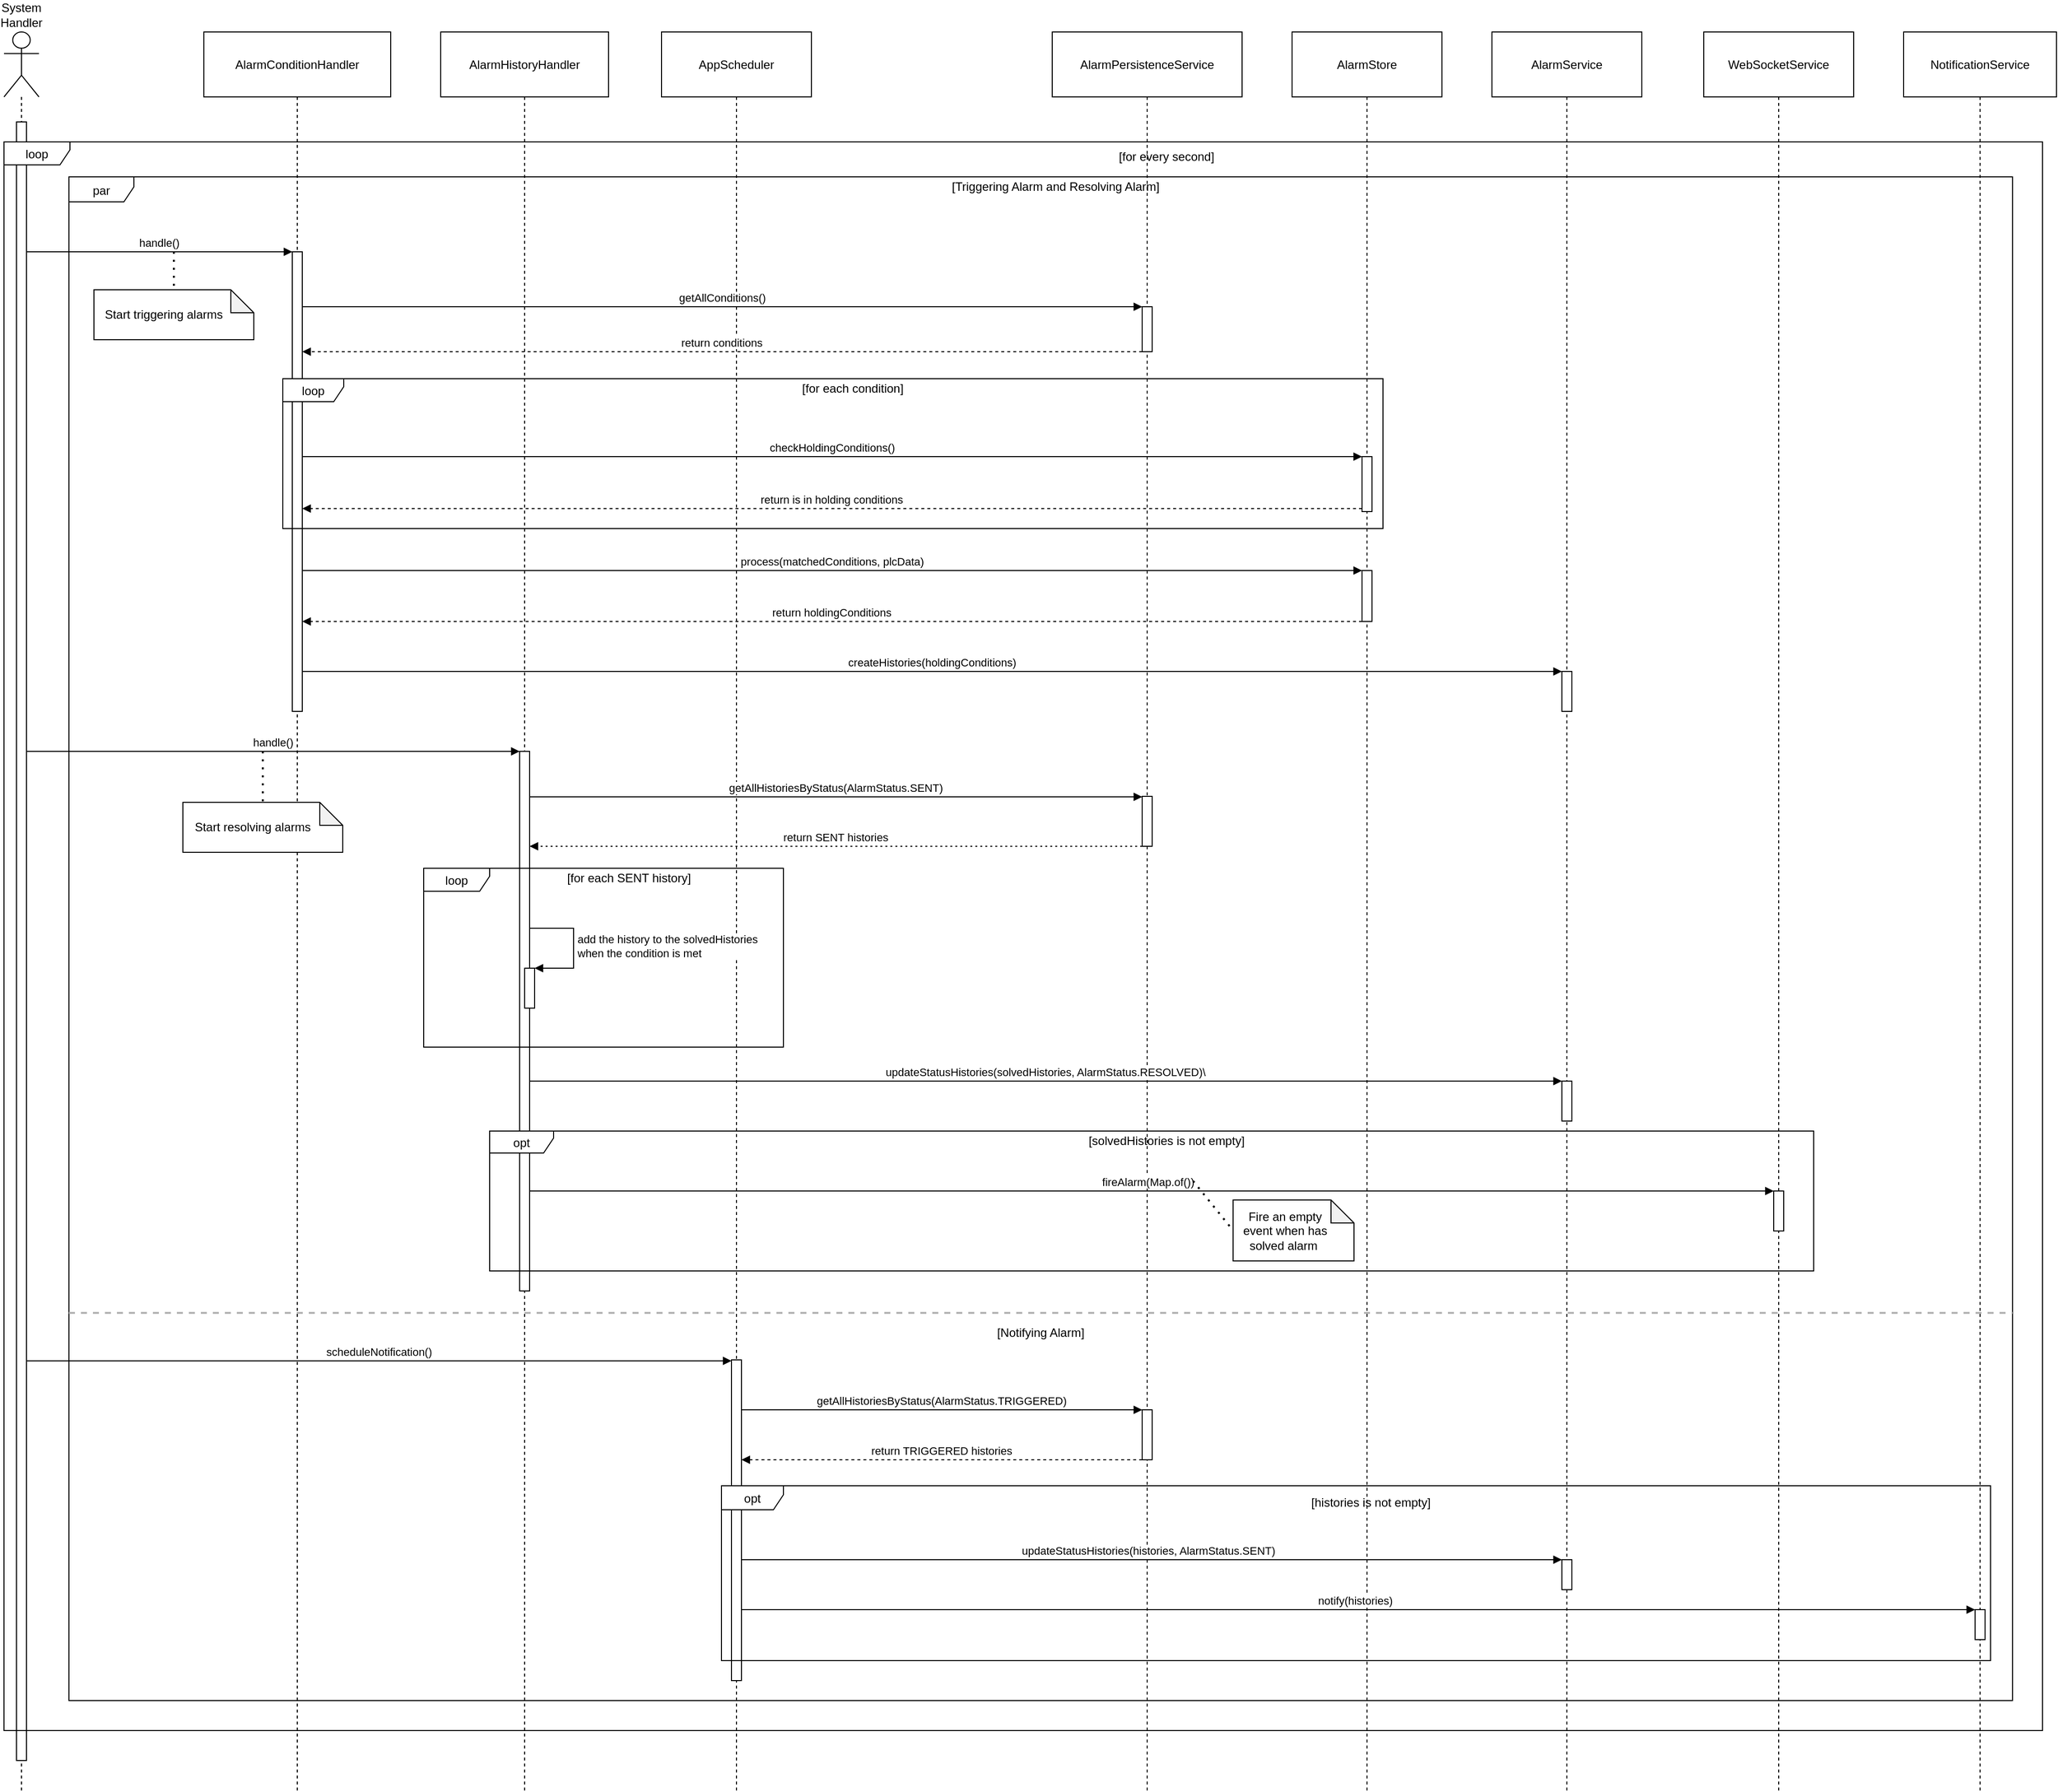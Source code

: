<mxfile version="23.1.5" type="device">
  <diagram name="Page-1" id="Y3-ZoNVP7fB7ggFjIZeu">
    <mxGraphModel dx="5697" dy="4430" grid="1" gridSize="10" guides="1" tooltips="1" connect="1" arrows="1" fold="1" page="1" pageScale="1" pageWidth="850" pageHeight="1100" math="0" shadow="0">
      <root>
        <mxCell id="0" />
        <mxCell id="1" parent="0" />
        <mxCell id="UK-n1BO-FfAP6Dtml6JQ-47" value="System Handler" style="shape=umlLifeline;perimeter=lifelinePerimeter;whiteSpace=wrap;container=1;dropTarget=0;collapsible=0;recursiveResize=0;outlineConnect=0;portConstraint=eastwest;newEdgeStyle={&quot;edgeStyle&quot;:&quot;elbowEdgeStyle&quot;,&quot;elbow&quot;:&quot;vertical&quot;,&quot;curved&quot;:0,&quot;rounded&quot;:0};participant=umlActor;verticalAlign=bottom;labelPosition=center;verticalLabelPosition=top;align=center;size=65;" parent="1" vertex="1">
          <mxGeometry x="20" y="20" width="35" height="1760" as="geometry" />
        </mxCell>
        <mxCell id="PT7jLPXANrUlr4Vnk7FU-3" value="" style="html=1;points=[[0,0,0,0,5],[0,1,0,0,-5],[1,0,0,0,5],[1,1,0,0,-5]];perimeter=orthogonalPerimeter;outlineConnect=0;targetShapes=umlLifeline;portConstraint=eastwest;newEdgeStyle={&quot;curved&quot;:0,&quot;rounded&quot;:0};" vertex="1" parent="UK-n1BO-FfAP6Dtml6JQ-47">
          <mxGeometry x="12.5" y="90" width="10" height="1640" as="geometry" />
        </mxCell>
        <mxCell id="UK-n1BO-FfAP6Dtml6JQ-48" value="AlarmConditionHandler" style="shape=umlLifeline;perimeter=lifelinePerimeter;whiteSpace=wrap;container=1;dropTarget=0;collapsible=0;recursiveResize=0;outlineConnect=0;portConstraint=eastwest;newEdgeStyle={&quot;edgeStyle&quot;:&quot;elbowEdgeStyle&quot;,&quot;elbow&quot;:&quot;vertical&quot;,&quot;curved&quot;:0,&quot;rounded&quot;:0};size=65;" parent="1" vertex="1">
          <mxGeometry x="220" y="20" width="187" height="1760" as="geometry" />
        </mxCell>
        <mxCell id="UK-n1BO-FfAP6Dtml6JQ-49" value="AlarmHistoryHandler" style="shape=umlLifeline;perimeter=lifelinePerimeter;whiteSpace=wrap;container=1;dropTarget=0;collapsible=0;recursiveResize=0;outlineConnect=0;portConstraint=eastwest;newEdgeStyle={&quot;edgeStyle&quot;:&quot;elbowEdgeStyle&quot;,&quot;elbow&quot;:&quot;vertical&quot;,&quot;curved&quot;:0,&quot;rounded&quot;:0};size=65;" parent="1" vertex="1">
          <mxGeometry x="457" y="20" width="168" height="1760" as="geometry" />
        </mxCell>
        <mxCell id="UK-n1BO-FfAP6Dtml6JQ-50" value="AppScheduler" style="shape=umlLifeline;perimeter=lifelinePerimeter;whiteSpace=wrap;container=1;dropTarget=0;collapsible=0;recursiveResize=0;outlineConnect=0;portConstraint=eastwest;newEdgeStyle={&quot;edgeStyle&quot;:&quot;elbowEdgeStyle&quot;,&quot;elbow&quot;:&quot;vertical&quot;,&quot;curved&quot;:0,&quot;rounded&quot;:0};size=65;" parent="1" vertex="1">
          <mxGeometry x="678" y="20" width="150" height="1760" as="geometry" />
        </mxCell>
        <mxCell id="UK-n1BO-FfAP6Dtml6JQ-51" value="AlarmPersistenceService" style="shape=umlLifeline;perimeter=lifelinePerimeter;whiteSpace=wrap;container=1;dropTarget=0;collapsible=0;recursiveResize=0;outlineConnect=0;portConstraint=eastwest;newEdgeStyle={&quot;edgeStyle&quot;:&quot;elbowEdgeStyle&quot;,&quot;elbow&quot;:&quot;vertical&quot;,&quot;curved&quot;:0,&quot;rounded&quot;:0};size=65;" parent="1" vertex="1">
          <mxGeometry x="1069" y="20" width="190" height="1760" as="geometry" />
        </mxCell>
        <mxCell id="UK-n1BO-FfAP6Dtml6JQ-52" value="" style="points=[];perimeter=orthogonalPerimeter;outlineConnect=0;targetShapes=umlLifeline;portConstraint=eastwest;newEdgeStyle={&quot;edgeStyle&quot;:&quot;elbowEdgeStyle&quot;,&quot;elbow&quot;:&quot;vertical&quot;,&quot;curved&quot;:0,&quot;rounded&quot;:0}" parent="UK-n1BO-FfAP6Dtml6JQ-51" vertex="1">
          <mxGeometry x="90" y="275" width="10" height="45" as="geometry" />
        </mxCell>
        <mxCell id="UK-n1BO-FfAP6Dtml6JQ-53" value="" style="points=[];perimeter=orthogonalPerimeter;outlineConnect=0;targetShapes=umlLifeline;portConstraint=eastwest;newEdgeStyle={&quot;edgeStyle&quot;:&quot;elbowEdgeStyle&quot;,&quot;elbow&quot;:&quot;vertical&quot;,&quot;curved&quot;:0,&quot;rounded&quot;:0}" parent="UK-n1BO-FfAP6Dtml6JQ-51" vertex="1">
          <mxGeometry x="90" y="1379" width="10" height="50" as="geometry" />
        </mxCell>
        <mxCell id="UK-n1BO-FfAP6Dtml6JQ-101" value="" style="points=[];perimeter=orthogonalPerimeter;outlineConnect=0;targetShapes=umlLifeline;portConstraint=eastwest;newEdgeStyle={&quot;edgeStyle&quot;:&quot;elbowEdgeStyle&quot;,&quot;elbow&quot;:&quot;vertical&quot;,&quot;curved&quot;:0,&quot;rounded&quot;:0}" parent="UK-n1BO-FfAP6Dtml6JQ-51" vertex="1">
          <mxGeometry x="90" y="765" width="10" height="50" as="geometry" />
        </mxCell>
        <mxCell id="UK-n1BO-FfAP6Dtml6JQ-55" value="AlarmStore" style="shape=umlLifeline;perimeter=lifelinePerimeter;whiteSpace=wrap;container=1;dropTarget=0;collapsible=0;recursiveResize=0;outlineConnect=0;portConstraint=eastwest;newEdgeStyle={&quot;edgeStyle&quot;:&quot;elbowEdgeStyle&quot;,&quot;elbow&quot;:&quot;vertical&quot;,&quot;curved&quot;:0,&quot;rounded&quot;:0};size=65;" parent="1" vertex="1">
          <mxGeometry x="1309" y="20" width="150" height="1760" as="geometry" />
        </mxCell>
        <mxCell id="UK-n1BO-FfAP6Dtml6JQ-56" value="" style="points=[];perimeter=orthogonalPerimeter;outlineConnect=0;targetShapes=umlLifeline;portConstraint=eastwest;newEdgeStyle={&quot;edgeStyle&quot;:&quot;elbowEdgeStyle&quot;,&quot;elbow&quot;:&quot;vertical&quot;,&quot;curved&quot;:0,&quot;rounded&quot;:0}" parent="UK-n1BO-FfAP6Dtml6JQ-55" vertex="1">
          <mxGeometry x="70" y="425" width="10" height="55" as="geometry" />
        </mxCell>
        <mxCell id="6E0PhpQqolpPUcURHU3V-2" value="" style="points=[];perimeter=orthogonalPerimeter;outlineConnect=0;targetShapes=umlLifeline;portConstraint=eastwest;newEdgeStyle={&quot;edgeStyle&quot;:&quot;elbowEdgeStyle&quot;,&quot;elbow&quot;:&quot;vertical&quot;,&quot;curved&quot;:0,&quot;rounded&quot;:0}" parent="UK-n1BO-FfAP6Dtml6JQ-55" vertex="1">
          <mxGeometry x="70" y="539" width="10" height="51" as="geometry" />
        </mxCell>
        <mxCell id="UK-n1BO-FfAP6Dtml6JQ-57" value="AlarmService" style="shape=umlLifeline;perimeter=lifelinePerimeter;whiteSpace=wrap;container=1;dropTarget=0;collapsible=0;recursiveResize=0;outlineConnect=0;portConstraint=eastwest;newEdgeStyle={&quot;edgeStyle&quot;:&quot;elbowEdgeStyle&quot;,&quot;elbow&quot;:&quot;vertical&quot;,&quot;curved&quot;:0,&quot;rounded&quot;:0};size=65;" parent="1" vertex="1">
          <mxGeometry x="1509" y="20" width="150" height="1760" as="geometry" />
        </mxCell>
        <mxCell id="UK-n1BO-FfAP6Dtml6JQ-58" value="WebSocketService" style="shape=umlLifeline;perimeter=lifelinePerimeter;whiteSpace=wrap;container=1;dropTarget=0;collapsible=0;recursiveResize=0;outlineConnect=0;portConstraint=eastwest;newEdgeStyle={&quot;edgeStyle&quot;:&quot;elbowEdgeStyle&quot;,&quot;elbow&quot;:&quot;vertical&quot;,&quot;curved&quot;:0,&quot;rounded&quot;:0};size=65;" parent="1" vertex="1">
          <mxGeometry x="1721" y="20" width="150" height="1760" as="geometry" />
        </mxCell>
        <mxCell id="UK-n1BO-FfAP6Dtml6JQ-110" value="" style="points=[];perimeter=orthogonalPerimeter;outlineConnect=0;targetShapes=umlLifeline;portConstraint=eastwest;newEdgeStyle={&quot;edgeStyle&quot;:&quot;elbowEdgeStyle&quot;,&quot;elbow&quot;:&quot;vertical&quot;,&quot;curved&quot;:0,&quot;rounded&quot;:0}" parent="UK-n1BO-FfAP6Dtml6JQ-58" vertex="1">
          <mxGeometry x="70" y="1160" width="10" height="40" as="geometry" />
        </mxCell>
        <mxCell id="UK-n1BO-FfAP6Dtml6JQ-59" value="NotificationService" style="shape=umlLifeline;perimeter=lifelinePerimeter;whiteSpace=wrap;container=1;dropTarget=0;collapsible=0;recursiveResize=0;outlineConnect=0;portConstraint=eastwest;newEdgeStyle={&quot;edgeStyle&quot;:&quot;elbowEdgeStyle&quot;,&quot;elbow&quot;:&quot;vertical&quot;,&quot;curved&quot;:0,&quot;rounded&quot;:0};size=65;" parent="1" vertex="1">
          <mxGeometry x="1921" y="20" width="153" height="1760" as="geometry" />
        </mxCell>
        <mxCell id="UK-n1BO-FfAP6Dtml6JQ-68" value="par" style="shape=umlFrame;pointerEvents=0;dropTarget=0;strokeColor=#000000;height=25;width=65;strokeWidth=1;verticalAlign=top;" parent="1" vertex="1">
          <mxGeometry x="85" y="165" width="1945" height="1525" as="geometry" />
        </mxCell>
        <mxCell id="UK-n1BO-FfAP6Dtml6JQ-69" value="[Triggering Alarm and Resolving Alarm]" style="text;strokeColor=none;fillColor=none;align=center;verticalAlign=middle;whiteSpace=wrap;" parent="UK-n1BO-FfAP6Dtml6JQ-68" vertex="1">
          <mxGeometry x="30.186" width="1914.814" height="20.622" as="geometry" />
        </mxCell>
        <mxCell id="UK-n1BO-FfAP6Dtml6JQ-70" value="[Notifying Alarm]" style="shape=line;dashed=1;whiteSpace=wrap;verticalAlign=top;labelPosition=center;verticalLabelPosition=bottom;align=center;strokeColor=#B3B3B3;strokeWidth=2;fontSize=12;" parent="UK-n1BO-FfAP6Dtml6JQ-68" vertex="1">
          <mxGeometry y="1131.368" width="1945" height="11.342" as="geometry" />
        </mxCell>
        <mxCell id="UK-n1BO-FfAP6Dtml6JQ-72" value="handle()" style="verticalAlign=bottom;endArrow=block;edgeStyle=elbowEdgeStyle;elbow=vertical;curved=0;rounded=0;" parent="1" edge="1" source="PT7jLPXANrUlr4Vnk7FU-3">
          <mxGeometry relative="1" as="geometry">
            <Array as="points">
              <mxPoint x="214" y="240" />
            </Array>
            <mxPoint x="37.535" y="240" as="sourcePoint" />
            <mxPoint x="308.5" y="240" as="targetPoint" />
          </mxGeometry>
        </mxCell>
        <mxCell id="UK-n1BO-FfAP6Dtml6JQ-73" value="getAllConditions()" style="verticalAlign=bottom;endArrow=block;edgeStyle=elbowEdgeStyle;elbow=vertical;curved=0;rounded=0;" parent="1" source="UK-n1BO-FfAP6Dtml6JQ-95" target="UK-n1BO-FfAP6Dtml6JQ-52" edge="1">
          <mxGeometry relative="1" as="geometry">
            <Array as="points">
              <mxPoint x="751" y="295" />
            </Array>
          </mxGeometry>
        </mxCell>
        <mxCell id="UK-n1BO-FfAP6Dtml6JQ-74" value="return conditions" style="verticalAlign=bottom;endArrow=block;edgeStyle=elbowEdgeStyle;elbow=vertical;curved=0;rounded=0;dashed=1;" parent="1" source="UK-n1BO-FfAP6Dtml6JQ-52" edge="1">
          <mxGeometry relative="1" as="geometry">
            <Array as="points">
              <mxPoint x="749" y="340" />
            </Array>
            <mxPoint x="1159" y="340" as="sourcePoint" />
            <mxPoint x="318.5" y="340" as="targetPoint" />
          </mxGeometry>
        </mxCell>
        <mxCell id="UK-n1BO-FfAP6Dtml6JQ-75" value="checkHoldingConditions()" style="verticalAlign=bottom;endArrow=block;edgeStyle=elbowEdgeStyle;elbow=vertical;curved=0;rounded=0;" parent="1" source="UK-n1BO-FfAP6Dtml6JQ-95" target="UK-n1BO-FfAP6Dtml6JQ-56" edge="1">
          <mxGeometry relative="1" as="geometry">
            <Array as="points">
              <mxPoint x="861" y="445" />
            </Array>
          </mxGeometry>
        </mxCell>
        <mxCell id="UK-n1BO-FfAP6Dtml6JQ-76" value="return is in holding conditions" style="verticalAlign=bottom;endArrow=block;edgeStyle=elbowEdgeStyle;elbow=vertical;curved=0;rounded=0;dashed=1;" parent="1" source="UK-n1BO-FfAP6Dtml6JQ-56" target="UK-n1BO-FfAP6Dtml6JQ-95" edge="1">
          <mxGeometry relative="1" as="geometry">
            <Array as="points">
              <mxPoint x="859" y="497" />
            </Array>
            <mxPoint x="330" y="497" as="targetPoint" />
          </mxGeometry>
        </mxCell>
        <mxCell id="UK-n1BO-FfAP6Dtml6JQ-77" value="process(matchedConditions, plcData)" style="verticalAlign=bottom;endArrow=block;edgeStyle=elbowEdgeStyle;elbow=vertical;curved=0;rounded=0;" parent="1" source="UK-n1BO-FfAP6Dtml6JQ-95" target="6E0PhpQqolpPUcURHU3V-2" edge="1">
          <mxGeometry relative="1" as="geometry">
            <Array as="points">
              <mxPoint x="859" y="559" />
            </Array>
          </mxGeometry>
        </mxCell>
        <mxCell id="UK-n1BO-FfAP6Dtml6JQ-78" value="return holdingConditions" style="verticalAlign=bottom;endArrow=block;edgeStyle=elbowEdgeStyle;elbow=vertical;curved=0;rounded=0;dashed=1;" parent="1" source="6E0PhpQqolpPUcURHU3V-2" target="UK-n1BO-FfAP6Dtml6JQ-95" edge="1">
          <mxGeometry relative="1" as="geometry">
            <Array as="points">
              <mxPoint x="1370" y="610" />
            </Array>
            <mxPoint x="330" y="610" as="targetPoint" />
          </mxGeometry>
        </mxCell>
        <mxCell id="UK-n1BO-FfAP6Dtml6JQ-79" value="createHistories(holdingConditions)" style="verticalAlign=bottom;endArrow=block;edgeStyle=elbowEdgeStyle;elbow=vertical;curved=0;rounded=0;" parent="1" edge="1">
          <mxGeometry relative="1" as="geometry">
            <Array as="points">
              <mxPoint x="961" y="660" />
            </Array>
            <mxPoint x="318.5" y="660" as="sourcePoint" />
            <mxPoint x="1579" y="660" as="targetPoint" />
          </mxGeometry>
        </mxCell>
        <mxCell id="UK-n1BO-FfAP6Dtml6JQ-80" value="scheduleNotification()" style="verticalAlign=bottom;endArrow=block;edgeStyle=elbowEdgeStyle;elbow=vertical;curved=0;rounded=0;" parent="1" target="UK-n1BO-FfAP6Dtml6JQ-97" edge="1" source="PT7jLPXANrUlr4Vnk7FU-3">
          <mxGeometry relative="1" as="geometry">
            <Array as="points">
              <mxPoint x="434" y="1350" />
            </Array>
            <mxPoint x="36.462" y="1350" as="sourcePoint" />
            <mxPoint x="752.5" y="1350" as="targetPoint" />
          </mxGeometry>
        </mxCell>
        <mxCell id="UK-n1BO-FfAP6Dtml6JQ-81" value="getAllHistoriesByStatus(AlarmStatus.TRIGGERED)" style="verticalAlign=bottom;endArrow=block;edgeStyle=elbowEdgeStyle;elbow=vertical;curved=0;rounded=0;" parent="1" edge="1">
          <mxGeometry relative="1" as="geometry">
            <Array as="points">
              <mxPoint x="971" y="1399" />
            </Array>
            <mxPoint x="758" y="1399" as="sourcePoint" />
            <mxPoint x="1159" y="1399" as="targetPoint" />
          </mxGeometry>
        </mxCell>
        <mxCell id="UK-n1BO-FfAP6Dtml6JQ-82" value="return TRIGGERED histories" style="verticalAlign=bottom;endArrow=block;edgeStyle=elbowEdgeStyle;elbow=vertical;curved=0;rounded=0;dashed=1;" parent="1" source="UK-n1BO-FfAP6Dtml6JQ-53" edge="1">
          <mxGeometry relative="1" as="geometry">
            <Array as="points">
              <mxPoint x="969" y="1449" />
            </Array>
            <mxPoint x="1163.5" y="1449" as="sourcePoint" />
            <mxPoint x="758" y="1449" as="targetPoint" />
          </mxGeometry>
        </mxCell>
        <mxCell id="UK-n1BO-FfAP6Dtml6JQ-83" value="updateStatusHistories(histories, AlarmStatus.SENT)" style="verticalAlign=bottom;endArrow=block;edgeStyle=elbowEdgeStyle;elbow=vertical;curved=0;rounded=0;" parent="1" edge="1">
          <mxGeometry relative="1" as="geometry">
            <Array as="points">
              <mxPoint x="1179" y="1549" />
            </Array>
            <mxPoint x="751.962" y="1549.0" as="sourcePoint" />
            <mxPoint x="1579" y="1549" as="targetPoint" />
          </mxGeometry>
        </mxCell>
        <mxCell id="UK-n1BO-FfAP6Dtml6JQ-84" value="notify(histories)" style="verticalAlign=bottom;endArrow=block;edgeStyle=elbowEdgeStyle;elbow=vertical;curved=0;rounded=0;" parent="1" edge="1">
          <mxGeometry relative="1" as="geometry">
            <Array as="points">
              <mxPoint x="1388" y="1599" />
            </Array>
            <mxPoint x="751.962" y="1599" as="sourcePoint" />
            <mxPoint x="1992.5" y="1599" as="targetPoint" />
          </mxGeometry>
        </mxCell>
        <mxCell id="UK-n1BO-FfAP6Dtml6JQ-85" value="handle()" style="verticalAlign=bottom;endArrow=block;edgeStyle=elbowEdgeStyle;elbow=vertical;curved=0;rounded=0;" parent="1" target="UK-n1BO-FfAP6Dtml6JQ-104" edge="1" source="PT7jLPXANrUlr4Vnk7FU-3">
          <mxGeometry relative="1" as="geometry">
            <Array as="points">
              <mxPoint x="328" y="740" />
            </Array>
            <mxPoint x="36.182" y="740" as="sourcePoint" />
            <mxPoint x="540.5" y="740" as="targetPoint" />
          </mxGeometry>
        </mxCell>
        <mxCell id="UK-n1BO-FfAP6Dtml6JQ-86" value="getAllHistoriesByStatus(AlarmStatus.SENT)" style="verticalAlign=bottom;endArrow=block;edgeStyle=elbowEdgeStyle;elbow=vertical;curved=0;rounded=0;exitX=1.018;exitY=0.101;exitDx=0;exitDy=0;exitPerimeter=0;" parent="1" edge="1">
          <mxGeometry relative="1" as="geometry">
            <Array as="points" />
            <mxPoint x="546.18" y="785.54" as="sourcePoint" />
            <mxPoint x="1159" y="785.765" as="targetPoint" />
          </mxGeometry>
        </mxCell>
        <mxCell id="UK-n1BO-FfAP6Dtml6JQ-87" value="return SENT histories" style="verticalAlign=bottom;endArrow=block;edgeStyle=elbowEdgeStyle;elbow=vertical;curved=0;rounded=0;dashed=1;dashPattern=2 3;" parent="1" source="UK-n1BO-FfAP6Dtml6JQ-101" target="UK-n1BO-FfAP6Dtml6JQ-104" edge="1">
          <mxGeometry relative="1" as="geometry">
            <Array as="points">
              <mxPoint x="863" y="835" />
            </Array>
            <mxPoint x="1163.5" y="835.0" as="sourcePoint" />
            <mxPoint x="539.682" y="835.0" as="targetPoint" />
          </mxGeometry>
        </mxCell>
        <mxCell id="UK-n1BO-FfAP6Dtml6JQ-89" value="updateStatusHistories(solvedHistories, AlarmStatus.RESOLVED)\" style="verticalAlign=bottom;endArrow=block;edgeStyle=elbowEdgeStyle;elbow=vertical;curved=0;rounded=0;" parent="1" target="UK-n1BO-FfAP6Dtml6JQ-109" edge="1">
          <mxGeometry relative="1" as="geometry">
            <Array as="points">
              <mxPoint x="1075" y="1070" />
            </Array>
            <mxPoint x="546" y="1070" as="sourcePoint" />
            <mxPoint x="1579" y="1070" as="targetPoint" />
          </mxGeometry>
        </mxCell>
        <mxCell id="UK-n1BO-FfAP6Dtml6JQ-90" value="fireAlarm(Map.of())" style="verticalAlign=bottom;endArrow=block;edgeStyle=elbowEdgeStyle;elbow=vertical;curved=0;rounded=0;" parent="1" target="UK-n1BO-FfAP6Dtml6JQ-110" edge="1">
          <mxGeometry relative="1" as="geometry">
            <Array as="points">
              <mxPoint x="1184" y="1180" />
            </Array>
            <mxPoint x="539.682" y="1180" as="sourcePoint" />
            <mxPoint x="1795.5" y="1180" as="targetPoint" />
          </mxGeometry>
        </mxCell>
        <mxCell id="UK-n1BO-FfAP6Dtml6JQ-95" value="" style="html=1;points=[[0,0,0,0,5],[0,1,0,0,-5],[1,0,0,0,5],[1,1,0,0,-5]];perimeter=orthogonalPerimeter;outlineConnect=0;targetShapes=umlLifeline;portConstraint=eastwest;newEdgeStyle={&quot;curved&quot;:0,&quot;rounded&quot;:0};" parent="1" vertex="1">
          <mxGeometry x="308.5" y="240" width="10" height="460" as="geometry" />
        </mxCell>
        <mxCell id="UK-n1BO-FfAP6Dtml6JQ-60" value="loop" style="shape=umlFrame;pointerEvents=0;dropTarget=0;strokeColor=#000000;height=23;width=61;strokeWidth=1;" parent="1" vertex="1">
          <mxGeometry x="299" y="367" width="1101" height="150" as="geometry" />
        </mxCell>
        <mxCell id="UK-n1BO-FfAP6Dtml6JQ-61" value="[for each condition]" style="text;strokeColor=none;fillColor=none;align=center;verticalAlign=middle;whiteSpace=wrap;" parent="UK-n1BO-FfAP6Dtml6JQ-60" vertex="1">
          <mxGeometry x="40" width="1061" height="20" as="geometry" />
        </mxCell>
        <mxCell id="UK-n1BO-FfAP6Dtml6JQ-96" value="" style="points=[];perimeter=orthogonalPerimeter;outlineConnect=0;targetShapes=umlLifeline;portConstraint=eastwest;newEdgeStyle={&quot;edgeStyle&quot;:&quot;elbowEdgeStyle&quot;,&quot;elbow&quot;:&quot;vertical&quot;,&quot;curved&quot;:0,&quot;rounded&quot;:0}" parent="1" vertex="1">
          <mxGeometry x="1579" y="660" width="10" height="40" as="geometry" />
        </mxCell>
        <mxCell id="UK-n1BO-FfAP6Dtml6JQ-97" value="" style="html=1;points=[[0,0,0,0,5],[0,1,0,0,-5],[1,0,0,0,5],[1,1,0,0,-5]];perimeter=orthogonalPerimeter;outlineConnect=0;targetShapes=umlLifeline;portConstraint=eastwest;newEdgeStyle={&quot;curved&quot;:0,&quot;rounded&quot;:0};" parent="1" vertex="1">
          <mxGeometry x="748" y="1349" width="10" height="321" as="geometry" />
        </mxCell>
        <mxCell id="UK-n1BO-FfAP6Dtml6JQ-98" value="" style="points=[];perimeter=orthogonalPerimeter;outlineConnect=0;targetShapes=umlLifeline;portConstraint=eastwest;newEdgeStyle={&quot;edgeStyle&quot;:&quot;elbowEdgeStyle&quot;,&quot;elbow&quot;:&quot;vertical&quot;,&quot;curved&quot;:0,&quot;rounded&quot;:0}" parent="1" vertex="1">
          <mxGeometry x="1579" y="1549" width="10" height="30" as="geometry" />
        </mxCell>
        <mxCell id="UK-n1BO-FfAP6Dtml6JQ-99" value="" style="points=[];perimeter=orthogonalPerimeter;outlineConnect=0;targetShapes=umlLifeline;portConstraint=eastwest;newEdgeStyle={&quot;edgeStyle&quot;:&quot;elbowEdgeStyle&quot;,&quot;elbow&quot;:&quot;vertical&quot;,&quot;curved&quot;:0,&quot;rounded&quot;:0}" parent="1" vertex="1">
          <mxGeometry x="1992.5" y="1599" width="10" height="30" as="geometry" />
        </mxCell>
        <mxCell id="UK-n1BO-FfAP6Dtml6JQ-62" value="opt" style="shape=umlFrame;pointerEvents=0;dropTarget=0;strokeColor=#000000;height=24;width=62;strokeWidth=1;" parent="1" vertex="1">
          <mxGeometry x="738" y="1475" width="1270" height="175" as="geometry" />
        </mxCell>
        <mxCell id="UK-n1BO-FfAP6Dtml6JQ-63" value="[histories is not empty]" style="text;strokeColor=none;fillColor=none;align=center;verticalAlign=middle;whiteSpace=wrap;" parent="UK-n1BO-FfAP6Dtml6JQ-62" vertex="1">
          <mxGeometry x="30" y="5.833" width="1240" height="23.333" as="geometry" />
        </mxCell>
        <mxCell id="UK-n1BO-FfAP6Dtml6JQ-104" value="" style="html=1;points=[[0,0,0,0,5],[0,1,0,0,-5],[1,0,0,0,5],[1,1,0,0,-5]];perimeter=orthogonalPerimeter;outlineConnect=0;targetShapes=umlLifeline;portConstraint=eastwest;newEdgeStyle={&quot;curved&quot;:0,&quot;rounded&quot;:0};" parent="1" vertex="1">
          <mxGeometry x="536" y="740" width="10" height="540" as="geometry" />
        </mxCell>
        <mxCell id="UK-n1BO-FfAP6Dtml6JQ-64" value="loop" style="shape=umlFrame;pointerEvents=0;dropTarget=0;strokeColor=#000000;height=23;width=66;strokeWidth=1;" parent="1" vertex="1">
          <mxGeometry x="440" y="857" width="360" height="179" as="geometry" />
        </mxCell>
        <mxCell id="UK-n1BO-FfAP6Dtml6JQ-65" value="[for each SENT history]" style="text;strokeColor=none;fillColor=none;align=center;verticalAlign=middle;whiteSpace=wrap;" parent="UK-n1BO-FfAP6Dtml6JQ-64" vertex="1">
          <mxGeometry x="50.704" width="309.296" height="20" as="geometry" />
        </mxCell>
        <mxCell id="UK-n1BO-FfAP6Dtml6JQ-106" value="" style="html=1;points=[[0,0,0,0,5],[0,1,0,0,-5],[1,0,0,0,5],[1,1,0,0,-5]];perimeter=orthogonalPerimeter;outlineConnect=0;targetShapes=umlLifeline;portConstraint=eastwest;newEdgeStyle={&quot;curved&quot;:0,&quot;rounded&quot;:0};" parent="1" vertex="1">
          <mxGeometry x="541" y="957" width="10" height="40" as="geometry" />
        </mxCell>
        <mxCell id="UK-n1BO-FfAP6Dtml6JQ-107" value="&lt;span style=&quot;&quot;&gt;add the history to the solvedHistories&lt;/span&gt;&lt;br style=&quot;padding: 0px; margin: 0px;&quot;&gt;&lt;span style=&quot;&quot;&gt;when the condition is met&lt;/span&gt;" style="html=1;align=left;spacingLeft=2;endArrow=block;rounded=0;edgeStyle=orthogonalEdgeStyle;curved=0;rounded=0;" parent="1" target="UK-n1BO-FfAP6Dtml6JQ-106" edge="1">
          <mxGeometry x="-0.001" relative="1" as="geometry">
            <mxPoint x="546" y="917" as="sourcePoint" />
            <Array as="points">
              <mxPoint x="590" y="917" />
              <mxPoint x="590" y="957" />
            </Array>
            <mxPoint as="offset" />
          </mxGeometry>
        </mxCell>
        <mxCell id="UK-n1BO-FfAP6Dtml6JQ-66" value="opt" style="shape=umlFrame;pointerEvents=0;dropTarget=0;strokeColor=#000000;height=22;width=64;strokeWidth=1;" parent="1" vertex="1">
          <mxGeometry x="506" y="1120" width="1325" height="140" as="geometry" />
        </mxCell>
        <mxCell id="UK-n1BO-FfAP6Dtml6JQ-67" value="[solvedHistories is not empty]" style="text;strokeColor=none;fillColor=none;align=center;verticalAlign=middle;whiteSpace=wrap;" parent="UK-n1BO-FfAP6Dtml6JQ-66" vertex="1">
          <mxGeometry x="30" width="1295" height="19.178" as="geometry" />
        </mxCell>
        <mxCell id="UK-n1BO-FfAP6Dtml6JQ-109" value="" style="points=[];perimeter=orthogonalPerimeter;outlineConnect=0;targetShapes=umlLifeline;portConstraint=eastwest;newEdgeStyle={&quot;edgeStyle&quot;:&quot;elbowEdgeStyle&quot;,&quot;elbow&quot;:&quot;vertical&quot;,&quot;curved&quot;:0,&quot;rounded&quot;:0}" parent="1" vertex="1">
          <mxGeometry x="1579" y="1070" width="10" height="40" as="geometry" />
        </mxCell>
        <mxCell id="UK-n1BO-FfAP6Dtml6JQ-111" value="&lt;span style=&quot;text-wrap: nowrap;&quot;&gt;Fire an empty&amp;nbsp; &amp;nbsp; &amp;nbsp;&lt;/span&gt;&lt;div&gt;&lt;div style=&quot;&quot;&gt;&lt;span style=&quot;text-wrap: nowrap; background-color: initial;&quot;&gt;event&lt;/span&gt;&lt;span style=&quot;text-wrap: nowrap; background-color: initial;&quot;&gt;&amp;nbsp;when has&amp;nbsp; &amp;nbsp; &amp;nbsp;&lt;/span&gt;&lt;/div&gt;&lt;div&gt;&lt;span style=&quot;text-wrap: nowrap;&quot;&gt;solved alarm&amp;nbsp; &amp;nbsp; &amp;nbsp;&amp;nbsp;&lt;/span&gt;&lt;/div&gt;&lt;/div&gt;" style="shape=note;whiteSpace=wrap;html=1;backgroundOutline=1;darkOpacity=0.05;verticalAlign=middle;align=center;size=23;" parent="1" vertex="1">
          <mxGeometry x="1250" y="1189" width="121" height="61" as="geometry" />
        </mxCell>
        <mxCell id="6E0PhpQqolpPUcURHU3V-1" value="" style="endArrow=none;dashed=1;html=1;dashPattern=1 3;strokeWidth=2;rounded=0;entryX=0;entryY=0.5;entryDx=0;entryDy=0;entryPerimeter=0;" parent="1" target="UK-n1BO-FfAP6Dtml6JQ-111" edge="1">
          <mxGeometry width="50" height="50" relative="1" as="geometry">
            <mxPoint x="1210" y="1170" as="sourcePoint" />
            <mxPoint x="1370" y="1100" as="targetPoint" />
          </mxGeometry>
        </mxCell>
        <mxCell id="NHxKdkSoU37RBg6EtHO--1" value="&lt;span style=&quot;text-wrap: nowrap;&quot;&gt;Start triggering alarms&amp;nbsp; &amp;nbsp; &amp;nbsp;&amp;nbsp;&lt;/span&gt;" style="shape=note;whiteSpace=wrap;html=1;backgroundOutline=1;darkOpacity=0.05;verticalAlign=middle;align=center;size=23;" parent="1" vertex="1">
          <mxGeometry x="110" y="278" width="160" height="50" as="geometry" />
        </mxCell>
        <mxCell id="NHxKdkSoU37RBg6EtHO--4" value="" style="endArrow=none;dashed=1;html=1;dashPattern=1 3;strokeWidth=2;rounded=0;entryX=0.5;entryY=0;entryDx=0;entryDy=0;entryPerimeter=0;" parent="1" target="NHxKdkSoU37RBg6EtHO--1" edge="1">
          <mxGeometry width="50" height="50" relative="1" as="geometry">
            <mxPoint x="190" y="240" as="sourcePoint" />
            <mxPoint x="1260" y="1230" as="targetPoint" />
          </mxGeometry>
        </mxCell>
        <mxCell id="NHxKdkSoU37RBg6EtHO--5" value="&lt;span style=&quot;text-wrap: nowrap;&quot;&gt;Start resolving alarms&amp;nbsp; &amp;nbsp; &amp;nbsp;&amp;nbsp;&lt;/span&gt;" style="shape=note;whiteSpace=wrap;html=1;backgroundOutline=1;darkOpacity=0.05;verticalAlign=middle;align=center;size=23;" parent="1" vertex="1">
          <mxGeometry x="199" y="791" width="160" height="50" as="geometry" />
        </mxCell>
        <mxCell id="NHxKdkSoU37RBg6EtHO--6" value="" style="endArrow=none;dashed=1;html=1;dashPattern=1 3;strokeWidth=2;rounded=0;" parent="1" target="NHxKdkSoU37RBg6EtHO--5" edge="1">
          <mxGeometry width="50" height="50" relative="1" as="geometry">
            <mxPoint x="279" y="740" as="sourcePoint" />
            <mxPoint x="259" y="718" as="targetPoint" />
          </mxGeometry>
        </mxCell>
        <mxCell id="PT7jLPXANrUlr4Vnk7FU-1" value="loop" style="shape=umlFrame;pointerEvents=0;dropTarget=0;strokeColor=#000000;height=23;width=66;strokeWidth=1;" vertex="1" parent="1">
          <mxGeometry x="20" y="130" width="2040" height="1590" as="geometry" />
        </mxCell>
        <mxCell id="PT7jLPXANrUlr4Vnk7FU-2" value="[for every second]" style="text;strokeColor=none;fillColor=none;align=center;verticalAlign=middle;whiteSpace=wrap;" vertex="1" parent="PT7jLPXANrUlr4Vnk7FU-1">
          <mxGeometry x="287.328" width="1752.672" height="30" as="geometry" />
        </mxCell>
      </root>
    </mxGraphModel>
  </diagram>
</mxfile>
